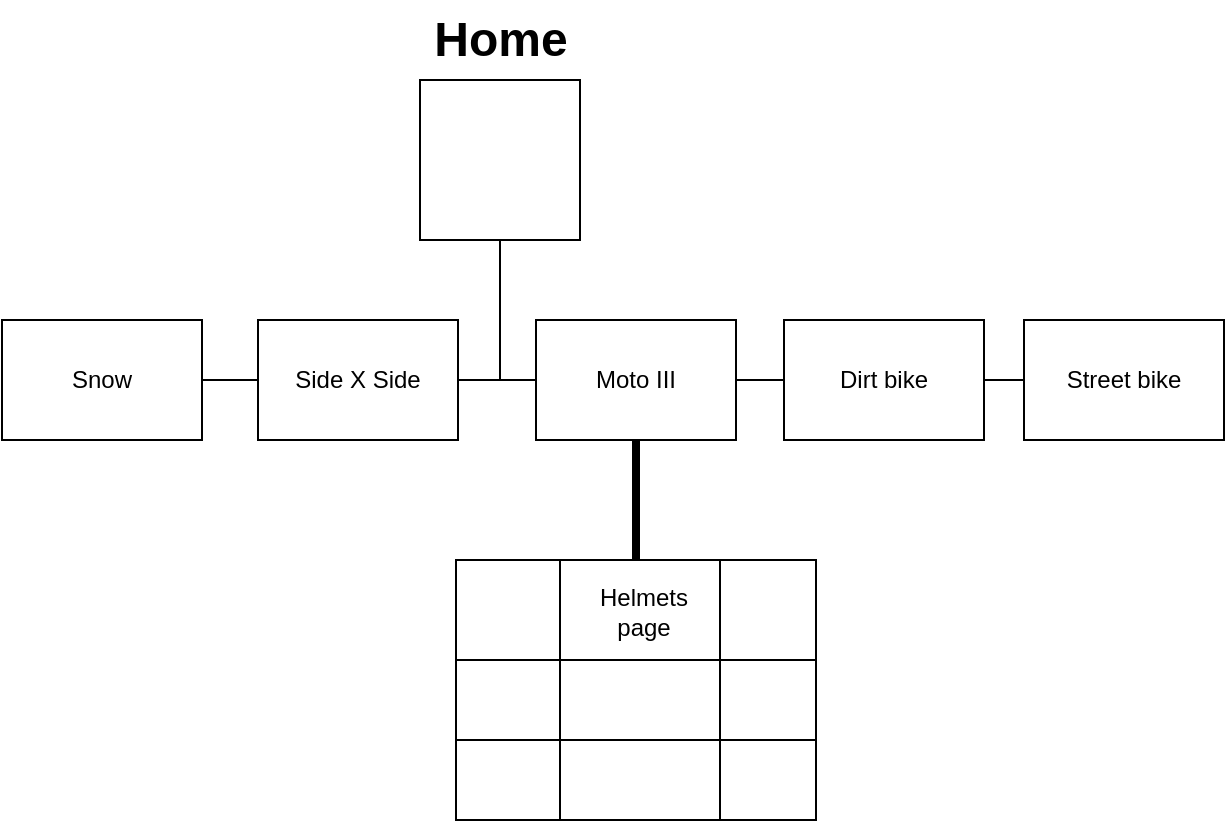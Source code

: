 <mxfile version="15.5.0" type="github"><diagram id="pVPDxXuSj9QUZrEX7Hru" name="Page-1"><mxGraphModel dx="1426" dy="794" grid="1" gridSize="10" guides="1" tooltips="1" connect="1" arrows="1" fold="1" page="1" pageScale="1" pageWidth="827" pageHeight="1169" math="0" shadow="0"><root><mxCell id="0"/><mxCell id="1" parent="0"/><mxCell id="FU5SnRE4q-_udUetqIzK-1" value="" style="whiteSpace=wrap;html=1;aspect=fixed;" vertex="1" parent="1"><mxGeometry x="270" y="90" width="80" height="80" as="geometry"/></mxCell><mxCell id="FU5SnRE4q-_udUetqIzK-2" value="Home" style="text;strokeColor=none;fillColor=none;html=1;fontSize=24;fontStyle=1;verticalAlign=middle;align=center;" vertex="1" parent="1"><mxGeometry x="260" y="50" width="100" height="40" as="geometry"/></mxCell><mxCell id="FU5SnRE4q-_udUetqIzK-3" value="" style="edgeStyle=orthogonalEdgeStyle;startArrow=none;endArrow=none;rounded=0;targetPortConstraint=eastwest;sourcePortConstraint=northsouth;" edge="1" target="FU5SnRE4q-_udUetqIzK-5" parent="1" source="FU5SnRE4q-_udUetqIzK-6"><mxGeometry relative="1" as="geometry"><mxPoint x="260" y="170" as="sourcePoint"/><Array as="points"><mxPoint x="180" y="240"/><mxPoint x="180" y="240"/></Array></mxGeometry></mxCell><mxCell id="FU5SnRE4q-_udUetqIzK-4" value="" style="edgeStyle=orthogonalEdgeStyle;startArrow=none;endArrow=none;rounded=0;targetPortConstraint=eastwest;sourcePortConstraint=northsouth;" edge="1" target="FU5SnRE4q-_udUetqIzK-6" parent="1" source="FU5SnRE4q-_udUetqIzK-1"><mxGeometry relative="1" as="geometry"><mxPoint x="310" y="180" as="sourcePoint"/></mxGeometry></mxCell><mxCell id="FU5SnRE4q-_udUetqIzK-5" value="Snow" style="whiteSpace=wrap;html=1;align=center;verticalAlign=middle;treeFolding=1;treeMoving=1;" vertex="1" parent="1"><mxGeometry x="61" y="210" width="100" height="60" as="geometry"/></mxCell><mxCell id="FU5SnRE4q-_udUetqIzK-6" value="Side X Side" style="whiteSpace=wrap;html=1;align=center;verticalAlign=middle;treeFolding=1;treeMoving=1;" vertex="1" parent="1"><mxGeometry x="189" y="210" width="100" height="60" as="geometry"/></mxCell><mxCell id="FU5SnRE4q-_udUetqIzK-8" value="" style="edgeStyle=orthogonalEdgeStyle;startArrow=none;endArrow=none;rounded=0;targetPortConstraint=eastwest;sourcePortConstraint=northsouth;exitX=0.75;exitY=1;exitDx=0;exitDy=0;" edge="1" parent="1" target="FU5SnRE4q-_udUetqIzK-12" source="FU5SnRE4q-_udUetqIzK-1"><mxGeometry relative="1" as="geometry"><mxPoint x="330" y="160" as="sourcePoint"/><Array as="points"><mxPoint x="310" y="170"/><mxPoint x="310" y="240"/></Array></mxGeometry></mxCell><mxCell id="FU5SnRE4q-_udUetqIzK-9" value="Moto III" style="whiteSpace=wrap;html=1;align=center;verticalAlign=middle;treeFolding=1;treeMoving=1;" vertex="1" parent="1"><mxGeometry x="328" y="210" width="100" height="60" as="geometry"/></mxCell><mxCell id="FU5SnRE4q-_udUetqIzK-10" value="Dirt bike" style="whiteSpace=wrap;html=1;align=center;verticalAlign=middle;treeFolding=1;treeMoving=1;" vertex="1" parent="1"><mxGeometry x="452" y="210" width="100" height="60" as="geometry"/></mxCell><mxCell id="FU5SnRE4q-_udUetqIzK-12" value="Street bike" style="whiteSpace=wrap;html=1;align=center;verticalAlign=middle;treeFolding=1;treeMoving=1;" vertex="1" parent="1"><mxGeometry x="572" y="210" width="100" height="60" as="geometry"/></mxCell><mxCell id="FU5SnRE4q-_udUetqIzK-16" value="" style="shape=table;html=1;whiteSpace=wrap;startSize=0;container=1;collapsible=0;childLayout=tableLayout;" vertex="1" parent="1"><mxGeometry x="288" y="330" width="180" height="130" as="geometry"/></mxCell><mxCell id="FU5SnRE4q-_udUetqIzK-17" value="" style="shape=partialRectangle;html=1;whiteSpace=wrap;collapsible=0;dropTarget=0;pointerEvents=0;fillColor=none;top=0;left=0;bottom=0;right=0;points=[[0,0.5],[1,0.5]];portConstraint=eastwest;" vertex="1" parent="FU5SnRE4q-_udUetqIzK-16"><mxGeometry width="180" height="50" as="geometry"/></mxCell><mxCell id="FU5SnRE4q-_udUetqIzK-18" value="" style="shape=partialRectangle;html=1;whiteSpace=wrap;connectable=0;fillColor=none;top=0;left=0;bottom=0;right=0;overflow=hidden;pointerEvents=1;" vertex="1" parent="FU5SnRE4q-_udUetqIzK-17"><mxGeometry width="52" height="50" as="geometry"><mxRectangle width="52" height="50" as="alternateBounds"/></mxGeometry></mxCell><mxCell id="FU5SnRE4q-_udUetqIzK-19" value="" style="shape=partialRectangle;html=1;whiteSpace=wrap;connectable=0;fillColor=none;top=0;left=0;bottom=0;right=0;overflow=hidden;pointerEvents=1;" vertex="1" parent="FU5SnRE4q-_udUetqIzK-17"><mxGeometry x="52" width="80" height="50" as="geometry"><mxRectangle width="80" height="50" as="alternateBounds"/></mxGeometry></mxCell><mxCell id="FU5SnRE4q-_udUetqIzK-20" value="" style="shape=partialRectangle;html=1;whiteSpace=wrap;connectable=0;fillColor=none;top=0;left=0;bottom=0;right=0;overflow=hidden;pointerEvents=1;" vertex="1" parent="FU5SnRE4q-_udUetqIzK-17"><mxGeometry x="132" width="48" height="50" as="geometry"><mxRectangle width="48" height="50" as="alternateBounds"/></mxGeometry></mxCell><mxCell id="FU5SnRE4q-_udUetqIzK-21" value="" style="shape=partialRectangle;html=1;whiteSpace=wrap;collapsible=0;dropTarget=0;pointerEvents=0;fillColor=none;top=0;left=0;bottom=0;right=0;points=[[0,0.5],[1,0.5]];portConstraint=eastwest;" vertex="1" parent="FU5SnRE4q-_udUetqIzK-16"><mxGeometry y="50" width="180" height="40" as="geometry"/></mxCell><mxCell id="FU5SnRE4q-_udUetqIzK-22" value="" style="shape=partialRectangle;html=1;whiteSpace=wrap;connectable=0;fillColor=none;top=0;left=0;bottom=0;right=0;overflow=hidden;pointerEvents=1;" vertex="1" parent="FU5SnRE4q-_udUetqIzK-21"><mxGeometry width="52" height="40" as="geometry"><mxRectangle width="52" height="40" as="alternateBounds"/></mxGeometry></mxCell><mxCell id="FU5SnRE4q-_udUetqIzK-23" value="" style="shape=partialRectangle;html=1;whiteSpace=wrap;connectable=0;fillColor=none;top=0;left=0;bottom=0;right=0;overflow=hidden;pointerEvents=1;" vertex="1" parent="FU5SnRE4q-_udUetqIzK-21"><mxGeometry x="52" width="80" height="40" as="geometry"><mxRectangle width="80" height="40" as="alternateBounds"/></mxGeometry></mxCell><mxCell id="FU5SnRE4q-_udUetqIzK-24" value="" style="shape=partialRectangle;html=1;whiteSpace=wrap;connectable=0;fillColor=none;top=0;left=0;bottom=0;right=0;overflow=hidden;pointerEvents=1;" vertex="1" parent="FU5SnRE4q-_udUetqIzK-21"><mxGeometry x="132" width="48" height="40" as="geometry"><mxRectangle width="48" height="40" as="alternateBounds"/></mxGeometry></mxCell><mxCell id="FU5SnRE4q-_udUetqIzK-25" value="" style="shape=partialRectangle;html=1;whiteSpace=wrap;collapsible=0;dropTarget=0;pointerEvents=0;fillColor=none;top=0;left=0;bottom=0;right=0;points=[[0,0.5],[1,0.5]];portConstraint=eastwest;" vertex="1" parent="FU5SnRE4q-_udUetqIzK-16"><mxGeometry y="90" width="180" height="40" as="geometry"/></mxCell><mxCell id="FU5SnRE4q-_udUetqIzK-26" value="" style="shape=partialRectangle;html=1;whiteSpace=wrap;connectable=0;fillColor=none;top=0;left=0;bottom=0;right=0;overflow=hidden;pointerEvents=1;" vertex="1" parent="FU5SnRE4q-_udUetqIzK-25"><mxGeometry width="52" height="40" as="geometry"><mxRectangle width="52" height="40" as="alternateBounds"/></mxGeometry></mxCell><mxCell id="FU5SnRE4q-_udUetqIzK-27" value="" style="shape=partialRectangle;html=1;whiteSpace=wrap;connectable=0;fillColor=none;top=0;left=0;bottom=0;right=0;overflow=hidden;pointerEvents=1;" vertex="1" parent="FU5SnRE4q-_udUetqIzK-25"><mxGeometry x="52" width="80" height="40" as="geometry"><mxRectangle width="80" height="40" as="alternateBounds"/></mxGeometry></mxCell><mxCell id="FU5SnRE4q-_udUetqIzK-28" value="" style="shape=partialRectangle;html=1;whiteSpace=wrap;connectable=0;fillColor=none;top=0;left=0;bottom=0;right=0;overflow=hidden;pointerEvents=1;" vertex="1" parent="FU5SnRE4q-_udUetqIzK-25"><mxGeometry x="132" width="48" height="40" as="geometry"><mxRectangle width="48" height="40" as="alternateBounds"/></mxGeometry></mxCell><UserObject label="Helmets &lt;br&gt;page" placeholders="1" name="Variable" id="FU5SnRE4q-_udUetqIzK-15"><mxCell style="text;html=1;strokeColor=none;fillColor=none;align=center;verticalAlign=middle;whiteSpace=wrap;overflow=hidden;" vertex="1" parent="1"><mxGeometry x="342" y="336" width="80" height="40" as="geometry"/></mxCell></UserObject><mxCell id="FU5SnRE4q-_udUetqIzK-29" value="" style="line;strokeWidth=4;direction=south;html=1;perimeter=backbonePerimeter;points=[];outlineConnect=0;" vertex="1" parent="1"><mxGeometry x="373" y="270" width="10" height="60" as="geometry"/></mxCell></root></mxGraphModel></diagram></mxfile>